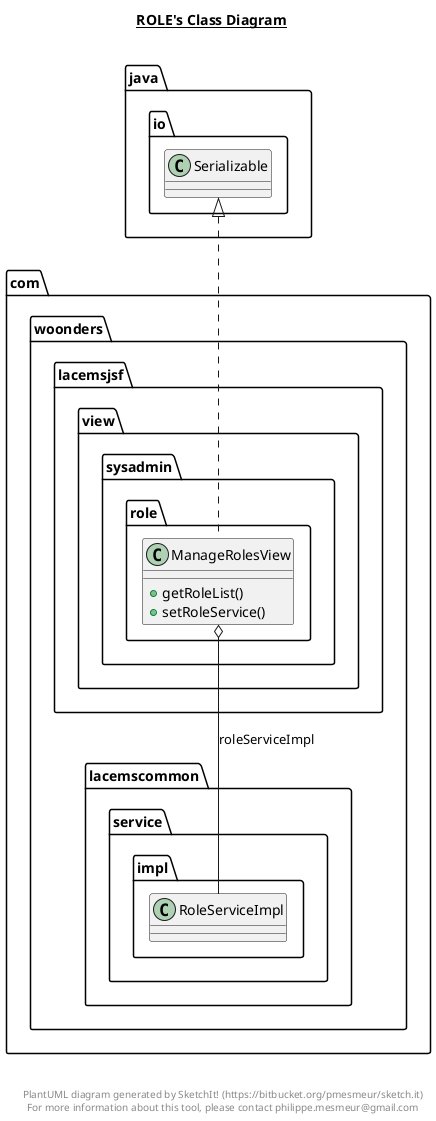 @startuml

title __ROLE's Class Diagram__\n

  namespace com.woonders.lacemsjsf.view.sysadmin.role {
    class com.woonders.lacemsjsf.view.sysadmin.role.ManageRolesView {
        + getRoleList()
        + setRoleService()
    }
  }
  

  com.woonders.lacemsjsf.view.sysadmin.role.ManageRolesView .up.|> java.io.Serializable
  com.woonders.lacemsjsf.view.sysadmin.role.ManageRolesView o-- com.woonders.lacemscommon.service.impl.RoleServiceImpl : roleServiceImpl


right footer


PlantUML diagram generated by SketchIt! (https://bitbucket.org/pmesmeur/sketch.it)
For more information about this tool, please contact philippe.mesmeur@gmail.com
endfooter

@enduml
